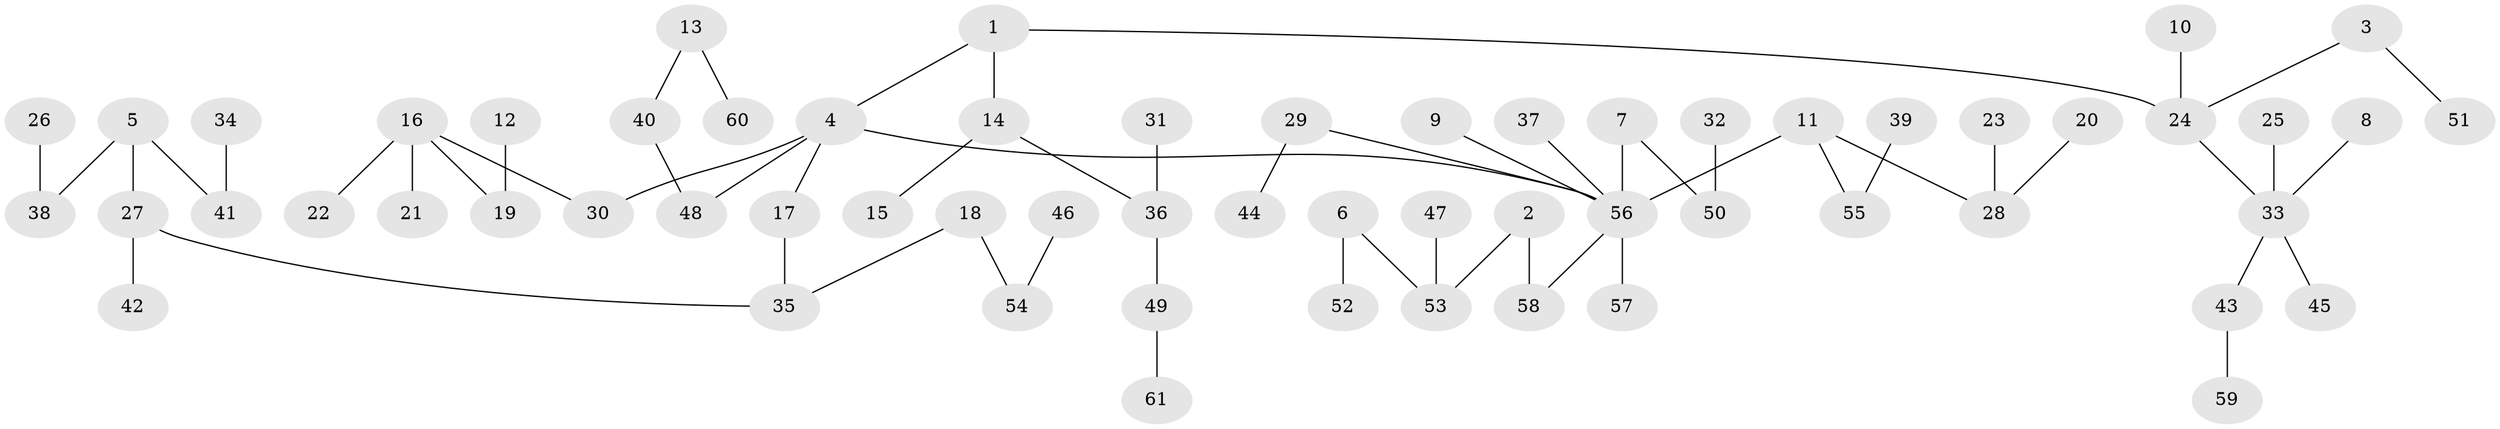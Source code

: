 // original degree distribution, {3: 0.10655737704918032, 4: 0.11475409836065574, 6: 0.00819672131147541, 9: 0.00819672131147541, 2: 0.22131147540983606, 5: 0.02459016393442623, 1: 0.5163934426229508}
// Generated by graph-tools (version 1.1) at 2025/02/03/09/25 03:02:22]
// undirected, 61 vertices, 60 edges
graph export_dot {
graph [start="1"]
  node [color=gray90,style=filled];
  1;
  2;
  3;
  4;
  5;
  6;
  7;
  8;
  9;
  10;
  11;
  12;
  13;
  14;
  15;
  16;
  17;
  18;
  19;
  20;
  21;
  22;
  23;
  24;
  25;
  26;
  27;
  28;
  29;
  30;
  31;
  32;
  33;
  34;
  35;
  36;
  37;
  38;
  39;
  40;
  41;
  42;
  43;
  44;
  45;
  46;
  47;
  48;
  49;
  50;
  51;
  52;
  53;
  54;
  55;
  56;
  57;
  58;
  59;
  60;
  61;
  1 -- 4 [weight=1.0];
  1 -- 14 [weight=1.0];
  1 -- 24 [weight=1.0];
  2 -- 53 [weight=1.0];
  2 -- 58 [weight=1.0];
  3 -- 24 [weight=1.0];
  3 -- 51 [weight=1.0];
  4 -- 17 [weight=1.0];
  4 -- 30 [weight=1.0];
  4 -- 48 [weight=1.0];
  4 -- 56 [weight=1.0];
  5 -- 27 [weight=1.0];
  5 -- 38 [weight=1.0];
  5 -- 41 [weight=1.0];
  6 -- 52 [weight=1.0];
  6 -- 53 [weight=1.0];
  7 -- 50 [weight=1.0];
  7 -- 56 [weight=1.0];
  8 -- 33 [weight=1.0];
  9 -- 56 [weight=1.0];
  10 -- 24 [weight=1.0];
  11 -- 28 [weight=1.0];
  11 -- 55 [weight=1.0];
  11 -- 56 [weight=1.0];
  12 -- 19 [weight=1.0];
  13 -- 40 [weight=1.0];
  13 -- 60 [weight=1.0];
  14 -- 15 [weight=1.0];
  14 -- 36 [weight=1.0];
  16 -- 19 [weight=1.0];
  16 -- 21 [weight=1.0];
  16 -- 22 [weight=1.0];
  16 -- 30 [weight=1.0];
  17 -- 35 [weight=1.0];
  18 -- 35 [weight=1.0];
  18 -- 54 [weight=1.0];
  20 -- 28 [weight=1.0];
  23 -- 28 [weight=1.0];
  24 -- 33 [weight=1.0];
  25 -- 33 [weight=1.0];
  26 -- 38 [weight=1.0];
  27 -- 35 [weight=1.0];
  27 -- 42 [weight=1.0];
  29 -- 44 [weight=1.0];
  29 -- 56 [weight=1.0];
  31 -- 36 [weight=1.0];
  32 -- 50 [weight=1.0];
  33 -- 43 [weight=1.0];
  33 -- 45 [weight=1.0];
  34 -- 41 [weight=1.0];
  36 -- 49 [weight=1.0];
  37 -- 56 [weight=1.0];
  39 -- 55 [weight=1.0];
  40 -- 48 [weight=1.0];
  43 -- 59 [weight=1.0];
  46 -- 54 [weight=1.0];
  47 -- 53 [weight=1.0];
  49 -- 61 [weight=1.0];
  56 -- 57 [weight=1.0];
  56 -- 58 [weight=1.0];
}
